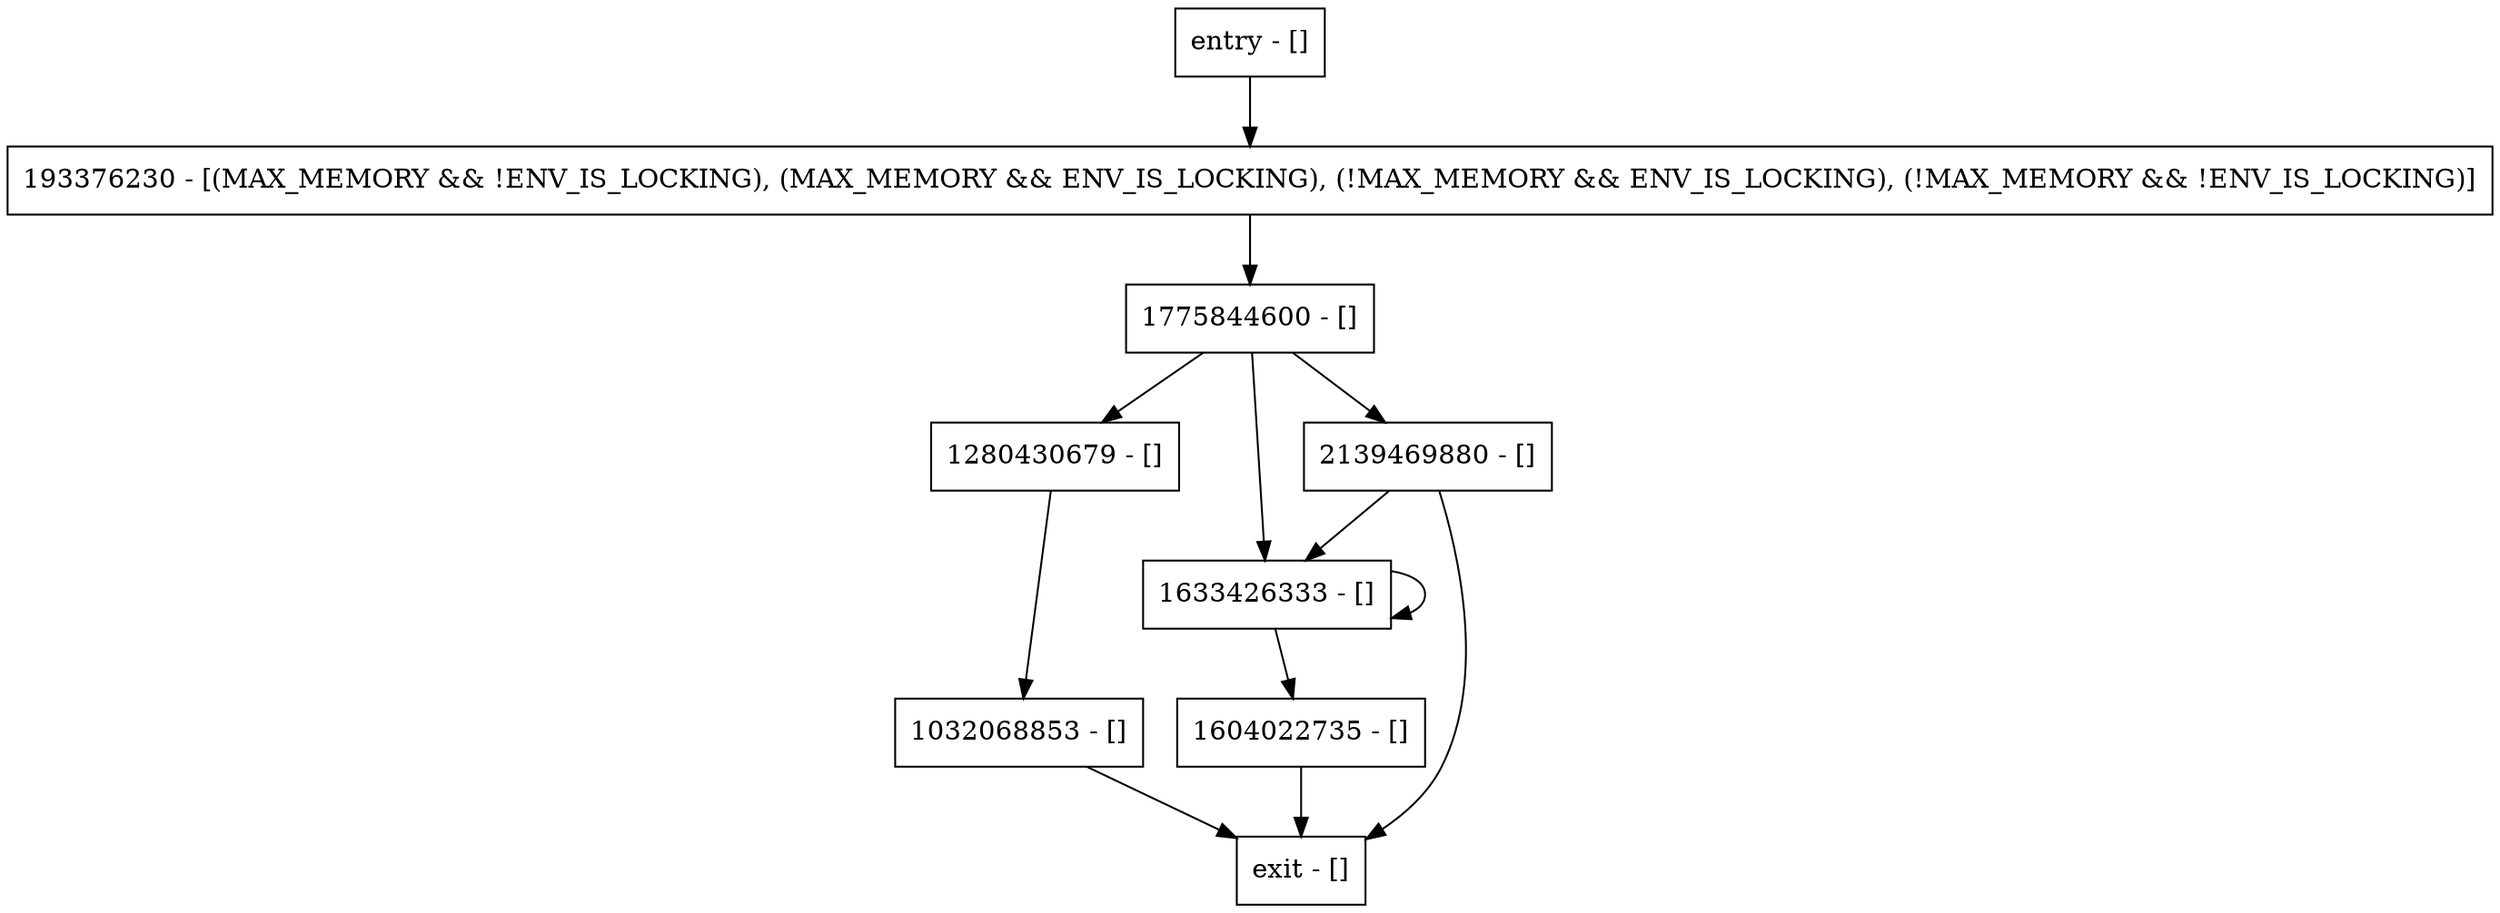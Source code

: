 digraph acquireHandleLock {
node [shape=record];
1775844600 [label="1775844600 - []"];
1032068853 [label="1032068853 - []"];
entry [label="entry - []"];
exit [label="exit - []"];
193376230 [label="193376230 - [(MAX_MEMORY && !ENV_IS_LOCKING), (MAX_MEMORY && ENV_IS_LOCKING), (!MAX_MEMORY && ENV_IS_LOCKING), (!MAX_MEMORY && !ENV_IS_LOCKING)]"];
1604022735 [label="1604022735 - []"];
1280430679 [label="1280430679 - []"];
1633426333 [label="1633426333 - []"];
2139469880 [label="2139469880 - []"];
entry;
exit;
1775844600 -> 1280430679;
1775844600 -> 1633426333;
1775844600 -> 2139469880;
1032068853 -> exit;
entry -> 193376230;
193376230 -> 1775844600;
1604022735 -> exit;
1280430679 -> 1032068853;
1633426333 -> 1604022735;
1633426333 -> 1633426333;
2139469880 -> exit;
2139469880 -> 1633426333;
}
